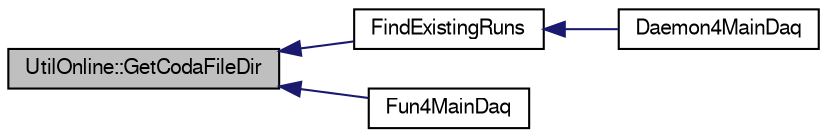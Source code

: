 digraph "UtilOnline::GetCodaFileDir"
{
  bgcolor="transparent";
  edge [fontname="FreeSans",fontsize="10",labelfontname="FreeSans",labelfontsize="10"];
  node [fontname="FreeSans",fontsize="10",shape=record];
  rankdir="LR";
  Node1 [label="UtilOnline::GetCodaFileDir",height=0.2,width=0.4,color="black", fillcolor="grey75", style="filled" fontcolor="black"];
  Node1 -> Node2 [dir="back",color="midnightblue",fontsize="10",style="solid",fontname="FreeSans"];
  Node2 [label="FindExistingRuns",height=0.2,width=0.4,color="black",URL="$dd/d6a/Daemon4MainDaq_8C.html#aa863a64441cd412156a8340eabb322a4",tooltip="Daemon4MainDaq.C. "];
  Node2 -> Node3 [dir="back",color="midnightblue",fontsize="10",style="solid",fontname="FreeSans"];
  Node3 [label="Daemon4MainDaq",height=0.2,width=0.4,color="black",URL="$dd/d6a/Daemon4MainDaq_8C.html#ad0f46ab319c89fc6c89e39e2fad07591"];
  Node1 -> Node4 [dir="back",color="midnightblue",fontsize="10",style="solid",fontname="FreeSans"];
  Node4 [label="Fun4MainDaq",height=0.2,width=0.4,color="black",URL="$df/d6a/e1039-core_2online_2macros_2Fun4MainDaq_8C.html#ab9151bcfc5d35e7a25c9cf86fddd2bd2",tooltip="Fun4MainDaq.C: Fun4all macro to decode the MainDAQ data. "];
}
